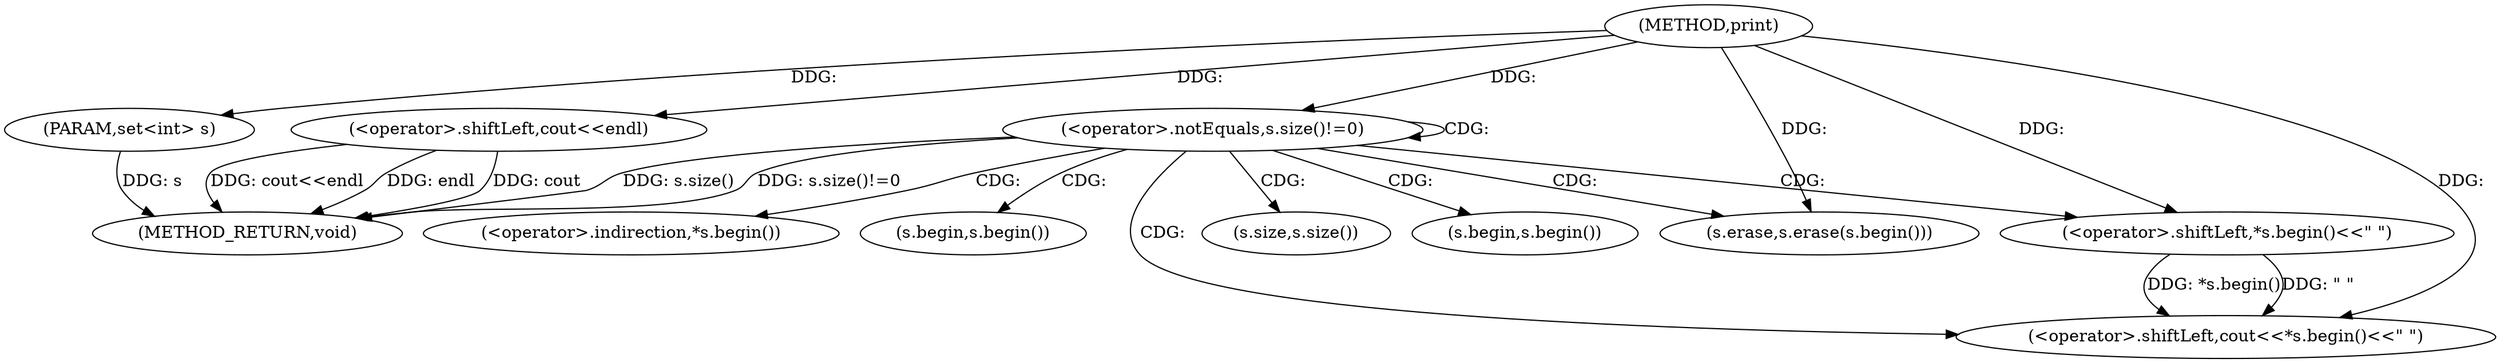 digraph "print" {  
"1000370" [label = "(METHOD,print)" ]
"1000389" [label = "(METHOD_RETURN,void)" ]
"1000371" [label = "(PARAM,set<int> s)" ]
"1000386" [label = "(<operator>.shiftLeft,cout<<endl)" ]
"1000374" [label = "(<operator>.notEquals,s.size()!=0)" ]
"1000378" [label = "(<operator>.shiftLeft,cout<<*s.begin()<<\" \")" ]
"1000384" [label = "(s.erase,s.erase(s.begin()))" ]
"1000380" [label = "(<operator>.shiftLeft,*s.begin()<<\" \")" ]
"1000375" [label = "(s.size,s.size())" ]
"1000385" [label = "(s.begin,s.begin())" ]
"1000381" [label = "(<operator>.indirection,*s.begin())" ]
"1000382" [label = "(s.begin,s.begin())" ]
  "1000371" -> "1000389"  [ label = "DDG: s"] 
  "1000374" -> "1000389"  [ label = "DDG: s.size()"] 
  "1000374" -> "1000389"  [ label = "DDG: s.size()!=0"] 
  "1000386" -> "1000389"  [ label = "DDG: cout"] 
  "1000386" -> "1000389"  [ label = "DDG: cout<<endl"] 
  "1000386" -> "1000389"  [ label = "DDG: endl"] 
  "1000370" -> "1000371"  [ label = "DDG: "] 
  "1000370" -> "1000386"  [ label = "DDG: "] 
  "1000370" -> "1000374"  [ label = "DDG: "] 
  "1000370" -> "1000378"  [ label = "DDG: "] 
  "1000380" -> "1000378"  [ label = "DDG: *s.begin()"] 
  "1000380" -> "1000378"  [ label = "DDG: \" \""] 
  "1000370" -> "1000384"  [ label = "DDG: "] 
  "1000370" -> "1000380"  [ label = "DDG: "] 
  "1000374" -> "1000381"  [ label = "CDG: "] 
  "1000374" -> "1000380"  [ label = "CDG: "] 
  "1000374" -> "1000375"  [ label = "CDG: "] 
  "1000374" -> "1000382"  [ label = "CDG: "] 
  "1000374" -> "1000374"  [ label = "CDG: "] 
  "1000374" -> "1000385"  [ label = "CDG: "] 
  "1000374" -> "1000378"  [ label = "CDG: "] 
  "1000374" -> "1000384"  [ label = "CDG: "] 
}
